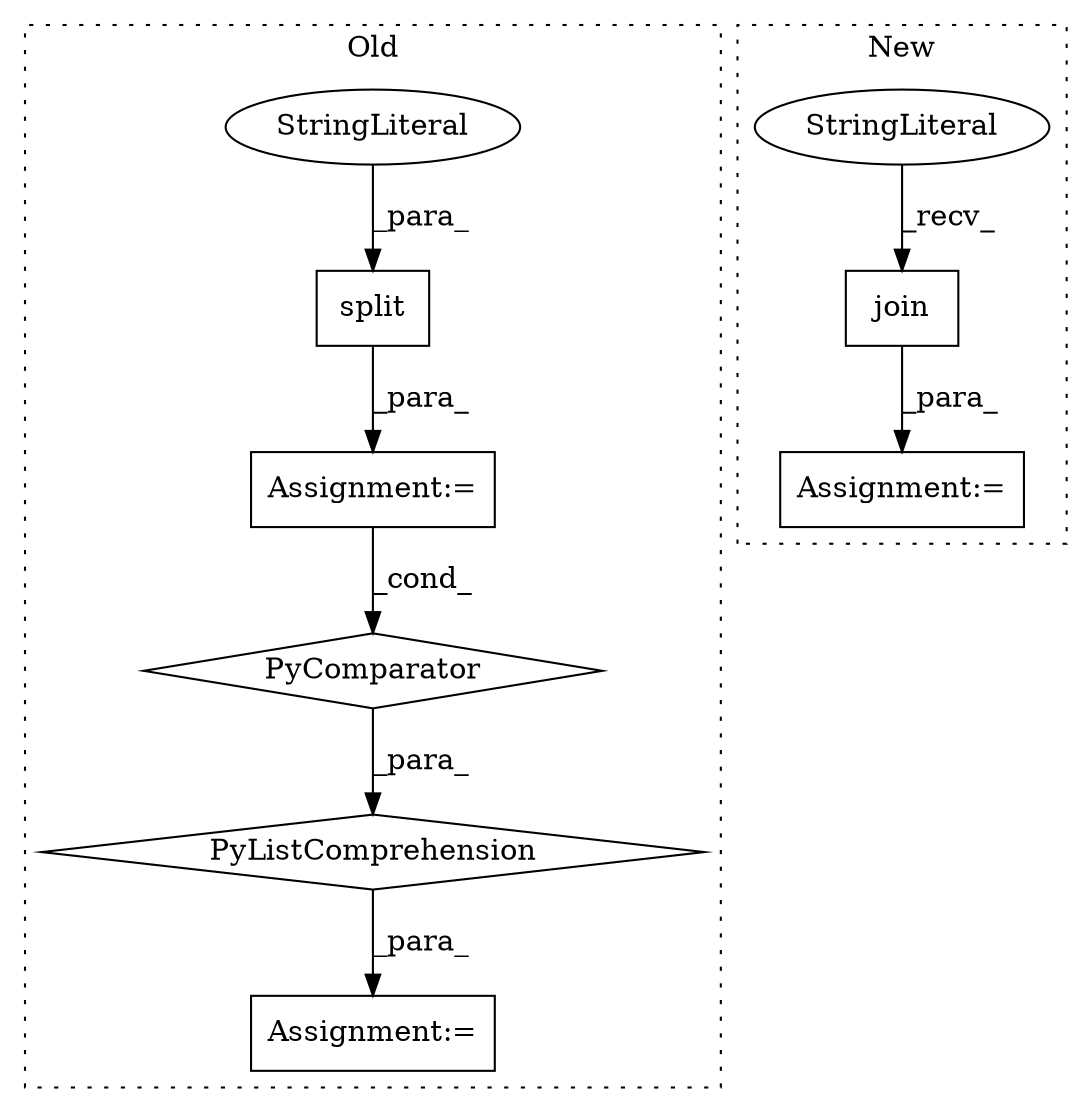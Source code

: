 digraph G {
subgraph cluster0 {
1 [label="split" a="32" s="915,924" l="6,1" shape="box"];
3 [label="StringLiteral" a="45" s="921" l="3" shape="ellipse"];
6 [label="Assignment:=" a="7" s="817" l="12" shape="box"];
7 [label="Assignment:=" a="7" s="896" l="38" shape="box"];
8 [label="PyComparator" a="113" s="896" l="38" shape="diamond"];
9 [label="PyListComprehension" a="109" s="829" l="113" shape="diamond"];
label = "Old";
style="dotted";
}
subgraph cluster1 {
2 [label="join" a="32" s="1005,1030" l="5,1" shape="box"];
4 [label="Assignment:=" a="7" s="1000" l="1" shape="box"];
5 [label="StringLiteral" a="45" s="1001" l="3" shape="ellipse"];
label = "New";
style="dotted";
}
1 -> 7 [label="_para_"];
2 -> 4 [label="_para_"];
3 -> 1 [label="_para_"];
5 -> 2 [label="_recv_"];
7 -> 8 [label="_cond_"];
8 -> 9 [label="_para_"];
9 -> 6 [label="_para_"];
}